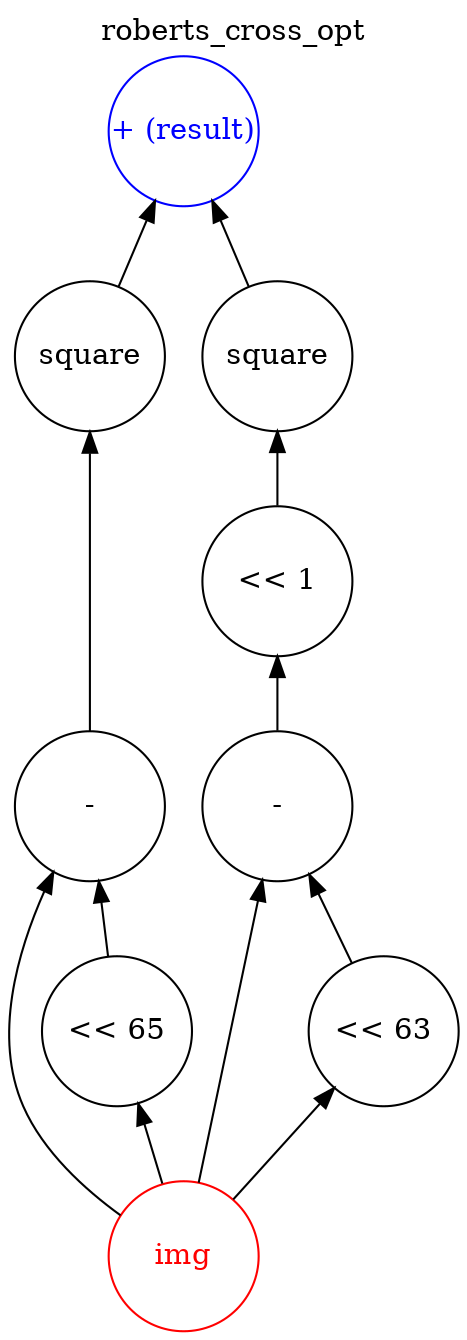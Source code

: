 digraph "roberts_cross_opt" {
graph [label="roberts_cross_opt" labelloc="t"]
node [shape=circle width=1 margin=0]
edge [dir=back]
42 [label="img" style=solid color=red fontcolor=red]
66 [label="<< 65" style=solid color=black fontcolor=black]
66 -> 42
68 [label="-" style=solid color=black fontcolor=black]
68 -> 42
68 -> 66
69 [label="square" style=solid color=black fontcolor=black]
69 -> 68
72 [label="<< 63" style=solid color=black fontcolor=black]
72 -> 42
73 [label="-" style=solid color=black fontcolor=black]
73 -> 42
73 -> 72
74 [label="<< 1" style=solid color=black fontcolor=black]
74 -> 73
75 [label="square" style=solid color=black fontcolor=black]
75 -> 74
65 [label="+ (result)" style=solid color=blue fontcolor=blue]
65 -> 69
65 -> 75
}

